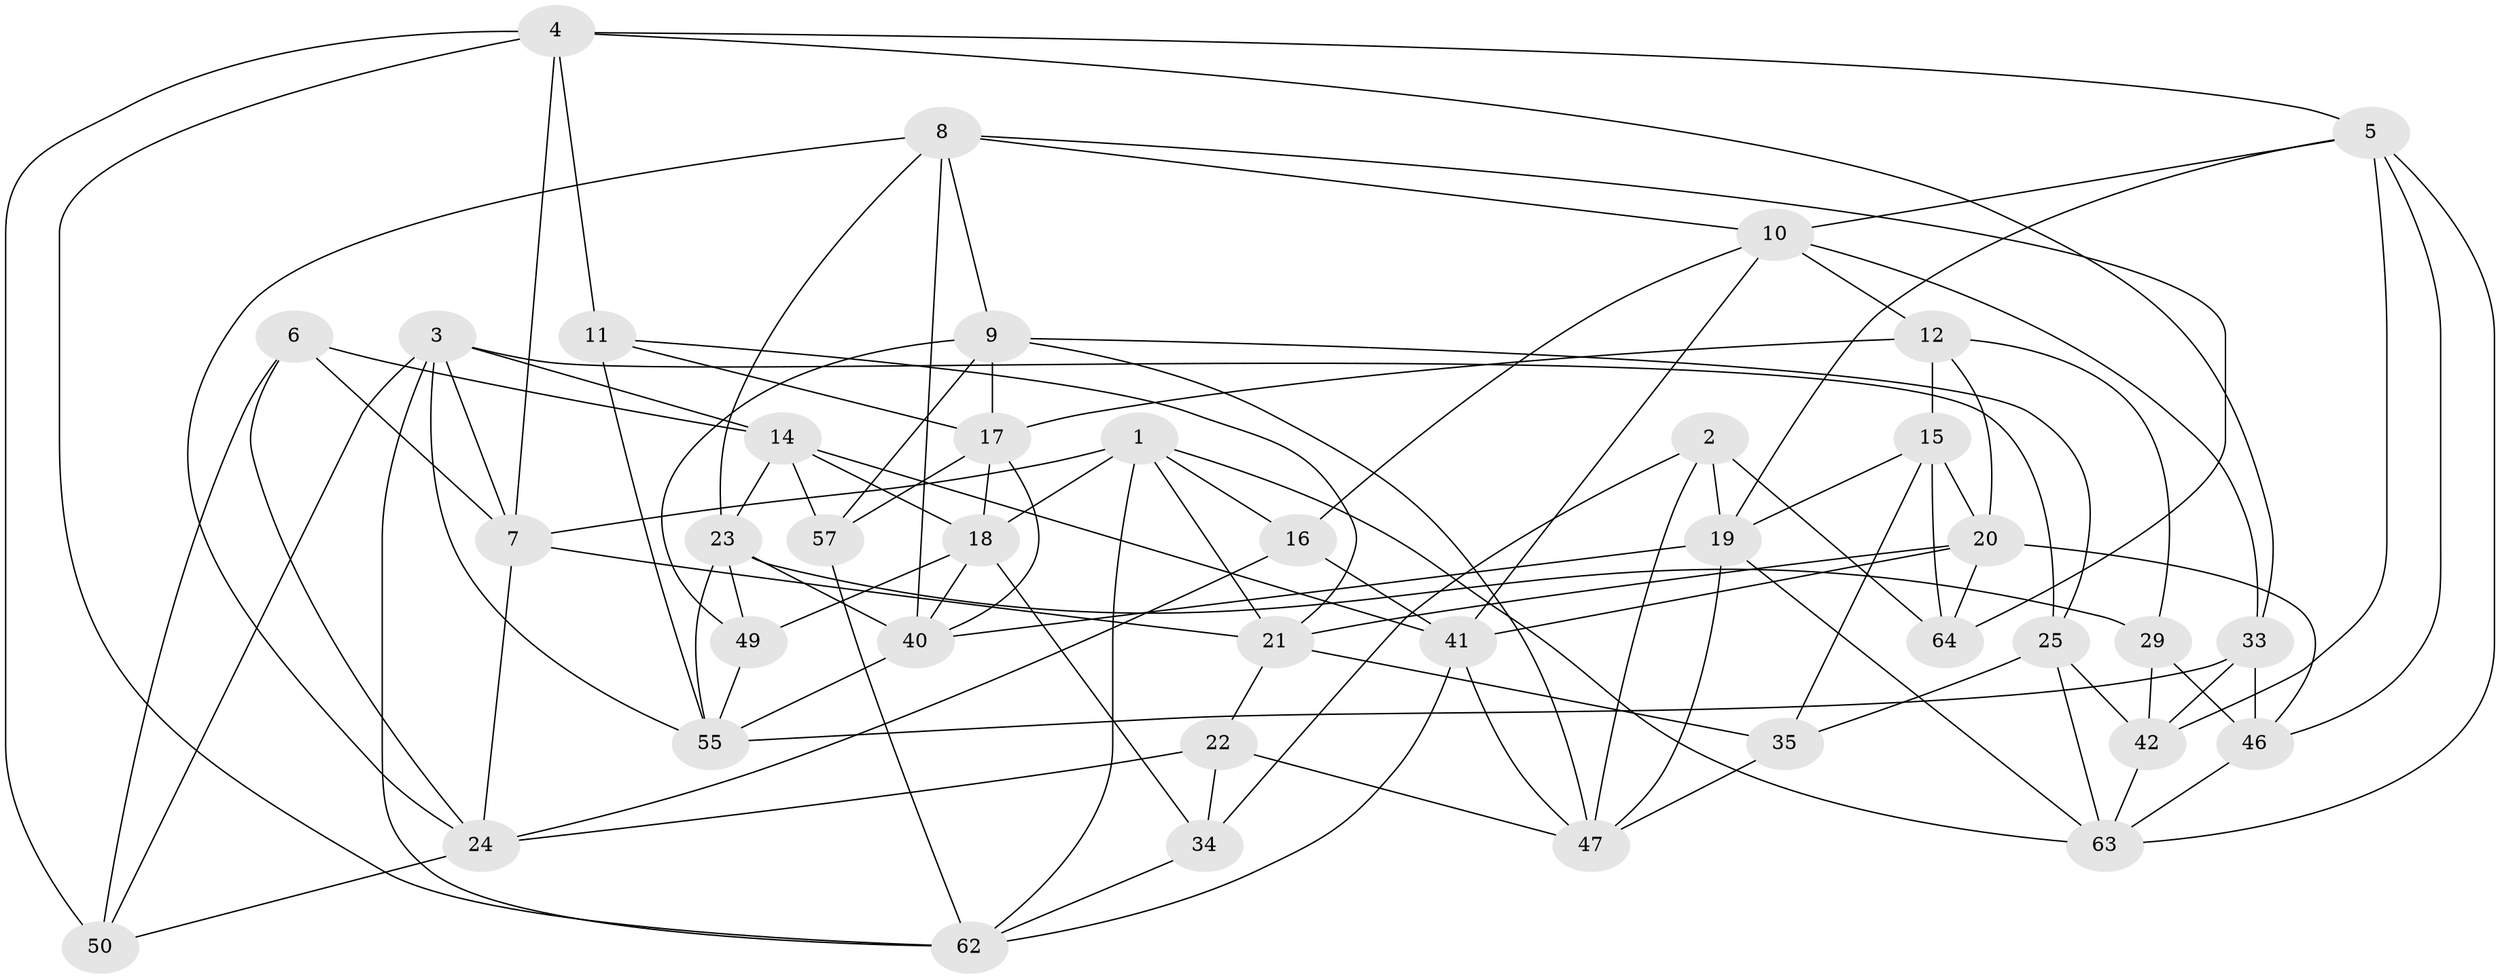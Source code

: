 // original degree distribution, {4: 1.0}
// Generated by graph-tools (version 1.1) at 2025/11/02/27/25 16:11:47]
// undirected, 40 vertices, 105 edges
graph export_dot {
graph [start="1"]
  node [color=gray90,style=filled];
  1 [super="+38"];
  2;
  3 [super="+37"];
  4 [super="+61"];
  5 [super="+36"];
  6;
  7 [super="+26"];
  8 [super="+43"];
  9 [super="+56"];
  10 [super="+13"];
  11;
  12 [super="+31"];
  14 [super="+54"];
  15 [super="+58"];
  16;
  17 [super="+45"];
  18 [super="+52"];
  19 [super="+28"];
  20 [super="+30"];
  21 [super="+39"];
  22;
  23 [super="+27"];
  24 [super="+65"];
  25 [super="+32"];
  29;
  33 [super="+51"];
  34;
  35;
  40 [super="+44"];
  41 [super="+48"];
  42 [super="+53"];
  46 [super="+60"];
  47 [super="+59"];
  49;
  50;
  55 [super="+67"];
  57;
  62 [super="+68"];
  63 [super="+66"];
  64;
  1 -- 21;
  1 -- 62;
  1 -- 18;
  1 -- 16;
  1 -- 63;
  1 -- 7;
  2 -- 64;
  2 -- 34;
  2 -- 19;
  2 -- 47;
  3 -- 55;
  3 -- 50;
  3 -- 62;
  3 -- 25;
  3 -- 14;
  3 -- 7;
  4 -- 11;
  4 -- 33;
  4 -- 50;
  4 -- 7;
  4 -- 62;
  4 -- 5;
  5 -- 42;
  5 -- 63;
  5 -- 19;
  5 -- 10;
  5 -- 46;
  6 -- 24;
  6 -- 50;
  6 -- 7;
  6 -- 14;
  7 -- 24;
  7 -- 21;
  8 -- 10;
  8 -- 64;
  8 -- 24;
  8 -- 9;
  8 -- 40;
  8 -- 23;
  9 -- 49;
  9 -- 17;
  9 -- 57;
  9 -- 25;
  9 -- 47;
  10 -- 16;
  10 -- 33;
  10 -- 41;
  10 -- 12;
  11 -- 55;
  11 -- 17;
  11 -- 21;
  12 -- 29;
  12 -- 15 [weight=2];
  12 -- 17;
  12 -- 20;
  14 -- 23;
  14 -- 18;
  14 -- 41;
  14 -- 57;
  15 -- 35;
  15 -- 19;
  15 -- 64;
  15 -- 20;
  16 -- 24;
  16 -- 41;
  17 -- 18;
  17 -- 57;
  17 -- 40;
  18 -- 49;
  18 -- 34;
  18 -- 40;
  19 -- 40;
  19 -- 63;
  19 -- 47;
  20 -- 64;
  20 -- 21;
  20 -- 46;
  20 -- 41;
  21 -- 35;
  21 -- 22;
  22 -- 47;
  22 -- 34;
  22 -- 24;
  23 -- 55;
  23 -- 40;
  23 -- 49;
  23 -- 29;
  24 -- 50;
  25 -- 42 [weight=2];
  25 -- 63;
  25 -- 35;
  29 -- 42;
  29 -- 46;
  33 -- 46 [weight=2];
  33 -- 55;
  33 -- 42;
  34 -- 62;
  35 -- 47;
  40 -- 55;
  41 -- 62;
  41 -- 47;
  42 -- 63;
  46 -- 63;
  49 -- 55;
  57 -- 62;
}
